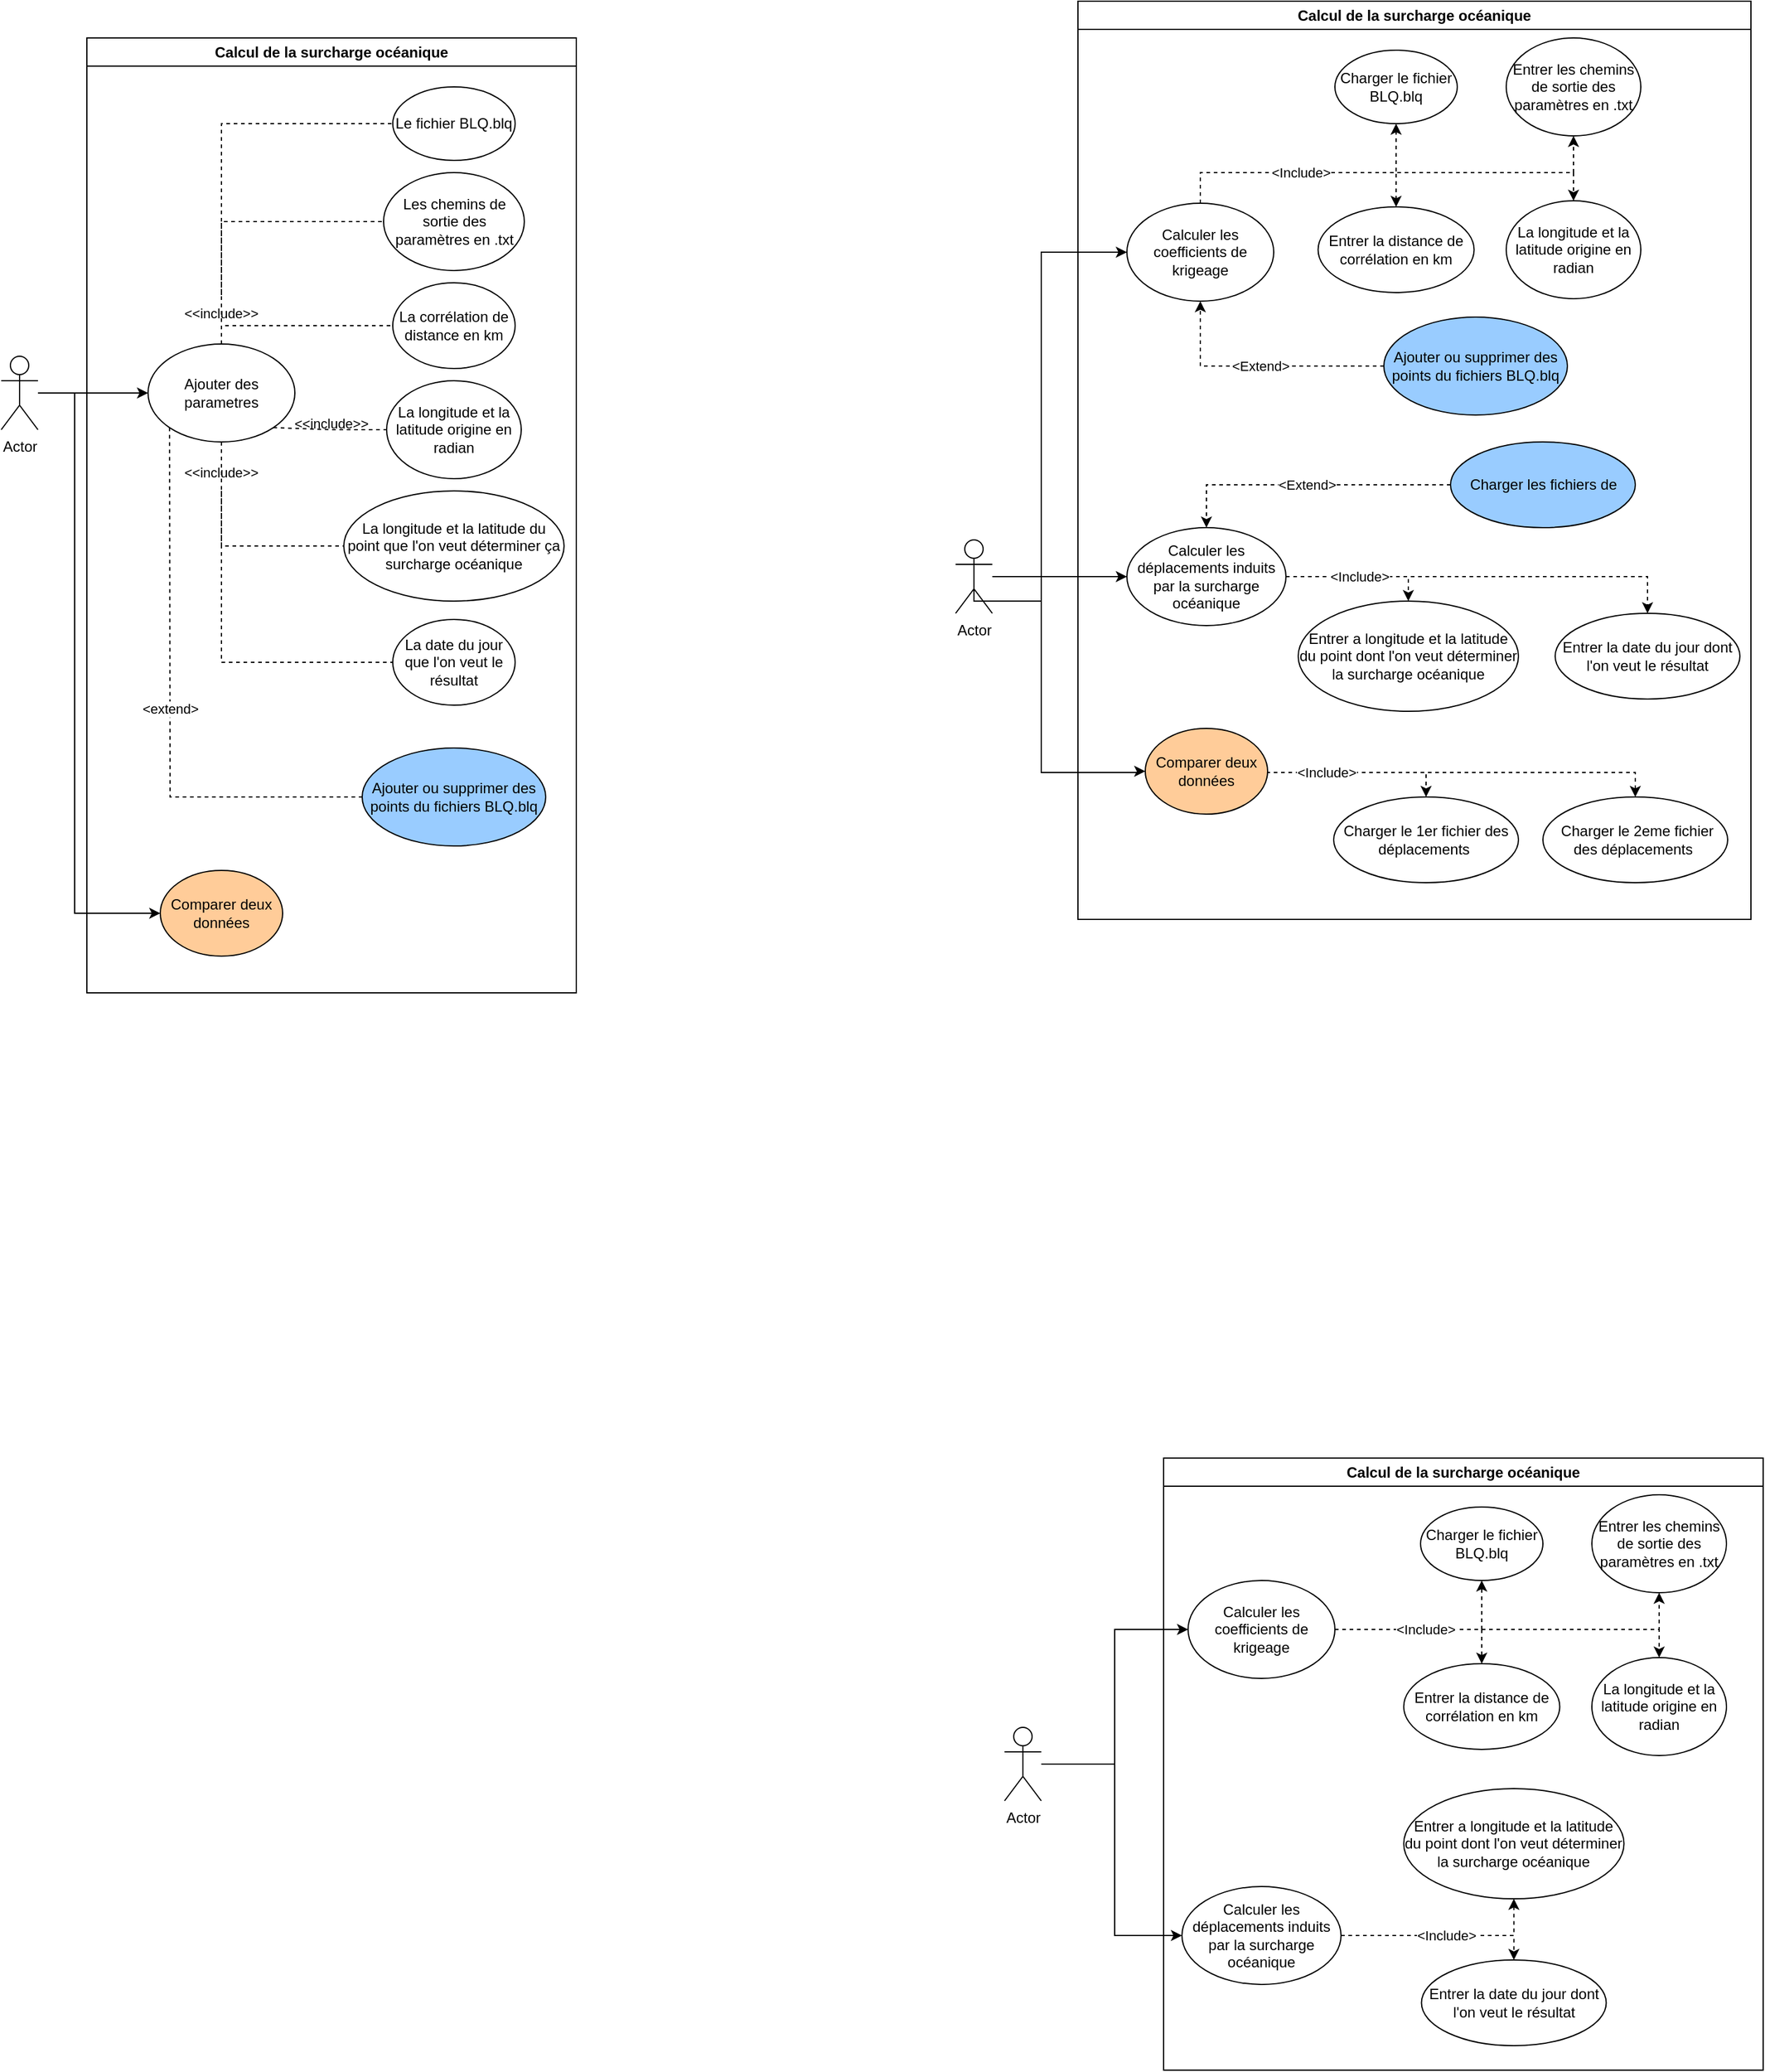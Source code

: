 <mxfile version="20.6.0" type="github">
  <diagram id="sYHyCNx4WKxojQXzPekd" name="Page-1">
    <mxGraphModel dx="1422" dy="762" grid="1" gridSize="10" guides="1" tooltips="1" connect="1" arrows="1" fold="1" page="1" pageScale="1" pageWidth="827" pageHeight="1169" math="0" shadow="0">
      <root>
        <mxCell id="0" />
        <mxCell id="1" parent="0" />
        <mxCell id="pj0DbOwcFsnZvKkg855B-3" value="Calcul de la surcharge océanique" style="swimlane;whiteSpace=wrap;html=1;fillColor=#FFFFFF;" parent="1" vertex="1">
          <mxGeometry x="130" y="40" width="400" height="780" as="geometry" />
        </mxCell>
        <mxCell id="pj0DbOwcFsnZvKkg855B-7" value="Le fichier BLQ.blq" style="ellipse;whiteSpace=wrap;html=1;" parent="pj0DbOwcFsnZvKkg855B-3" vertex="1">
          <mxGeometry x="250" y="40" width="100" height="60" as="geometry" />
        </mxCell>
        <mxCell id="pj0DbOwcFsnZvKkg855B-8" value="La corrélation de distance en km" style="ellipse;whiteSpace=wrap;html=1;" parent="pj0DbOwcFsnZvKkg855B-3" vertex="1">
          <mxGeometry x="250" y="200" width="100" height="70" as="geometry" />
        </mxCell>
        <mxCell id="pj0DbOwcFsnZvKkg855B-9" value="La longitude et la latitude origine en radian" style="ellipse;whiteSpace=wrap;html=1;" parent="pj0DbOwcFsnZvKkg855B-3" vertex="1">
          <mxGeometry x="245" y="280" width="110" height="80" as="geometry" />
        </mxCell>
        <mxCell id="pj0DbOwcFsnZvKkg855B-12" value="La date du jour que l&#39;on veut le résultat" style="ellipse;whiteSpace=wrap;html=1;" parent="pj0DbOwcFsnZvKkg855B-3" vertex="1">
          <mxGeometry x="250" y="475" width="100" height="70" as="geometry" />
        </mxCell>
        <mxCell id="pj0DbOwcFsnZvKkg855B-13" value="Comparer deux données" style="ellipse;whiteSpace=wrap;html=1;fillColor=#FFCC99;" parent="pj0DbOwcFsnZvKkg855B-3" vertex="1">
          <mxGeometry x="60" y="680" width="100" height="70" as="geometry" />
        </mxCell>
        <mxCell id="pj0DbOwcFsnZvKkg855B-10" value="Les chemins de sortie des paramètres en .txt" style="ellipse;whiteSpace=wrap;html=1;" parent="pj0DbOwcFsnZvKkg855B-3" vertex="1">
          <mxGeometry x="242.5" y="110" width="115" height="80" as="geometry" />
        </mxCell>
        <mxCell id="pj0DbOwcFsnZvKkg855B-11" value="La longitude et la latitude du point que l&#39;on veut déterminer ça surcharge océanique" style="ellipse;whiteSpace=wrap;html=1;" parent="pj0DbOwcFsnZvKkg855B-3" vertex="1">
          <mxGeometry x="210" y="370" width="180" height="90" as="geometry" />
        </mxCell>
        <mxCell id="pj0DbOwcFsnZvKkg855B-20" value="Ajouter des parametres" style="ellipse;whiteSpace=wrap;html=1;fillColor=#FFFFFF;" parent="pj0DbOwcFsnZvKkg855B-3" vertex="1">
          <mxGeometry x="50" y="250" width="120" height="80" as="geometry" />
        </mxCell>
        <mxCell id="pj0DbOwcFsnZvKkg855B-24" value="" style="endArrow=none;dashed=1;html=1;rounded=0;labelBackgroundColor=default;strokeColor=default;fontFamily=Helvetica;fontSize=11;fontColor=default;shape=connector;exitX=0.5;exitY=0;exitDx=0;exitDy=0;entryX=0;entryY=0.5;entryDx=0;entryDy=0;" parent="pj0DbOwcFsnZvKkg855B-3" source="pj0DbOwcFsnZvKkg855B-20" target="pj0DbOwcFsnZvKkg855B-10" edge="1">
          <mxGeometry width="50" height="50" relative="1" as="geometry">
            <mxPoint x="120" y="420" as="sourcePoint" />
            <mxPoint x="240" y="150" as="targetPoint" />
            <Array as="points">
              <mxPoint x="110" y="150" />
            </Array>
          </mxGeometry>
        </mxCell>
        <mxCell id="pj0DbOwcFsnZvKkg855B-30" value="" style="endArrow=none;dashed=1;html=1;rounded=0;labelBackgroundColor=default;strokeColor=default;fontFamily=Helvetica;fontSize=11;fontColor=default;shape=connector;entryX=0;entryY=0.5;entryDx=0;entryDy=0;exitX=0.5;exitY=0;exitDx=0;exitDy=0;startArrow=none;" parent="pj0DbOwcFsnZvKkg855B-3" source="pj0DbOwcFsnZvKkg855B-29" target="pj0DbOwcFsnZvKkg855B-7" edge="1">
          <mxGeometry width="50" height="50" relative="1" as="geometry">
            <mxPoint x="170" y="290" as="sourcePoint" />
            <mxPoint x="290" y="200" as="targetPoint" />
            <Array as="points">
              <mxPoint x="110" y="70" />
            </Array>
          </mxGeometry>
        </mxCell>
        <mxCell id="pj0DbOwcFsnZvKkg855B-25" value="" style="endArrow=none;dashed=1;html=1;rounded=0;labelBackgroundColor=default;strokeColor=default;fontFamily=Helvetica;fontSize=11;fontColor=default;shape=connector;entryX=0;entryY=0.5;entryDx=0;entryDy=0;exitX=0.5;exitY=0;exitDx=0;exitDy=0;" parent="pj0DbOwcFsnZvKkg855B-3" source="pj0DbOwcFsnZvKkg855B-20" target="pj0DbOwcFsnZvKkg855B-8" edge="1">
          <mxGeometry width="50" height="50" relative="1" as="geometry">
            <mxPoint x="170" y="290" as="sourcePoint" />
            <mxPoint x="250" y="160" as="targetPoint" />
            <Array as="points">
              <mxPoint x="110" y="235" />
            </Array>
          </mxGeometry>
        </mxCell>
        <mxCell id="pj0DbOwcFsnZvKkg855B-29" value="&amp;lt;&amp;lt;include&amp;gt;&amp;gt;" style="text;html=1;strokeColor=none;fillColor=none;align=center;verticalAlign=middle;whiteSpace=wrap;rounded=0;fontFamily=Helvetica;fontSize=11;fontColor=default;" parent="pj0DbOwcFsnZvKkg855B-3" vertex="1">
          <mxGeometry x="80" y="210" width="60" height="30" as="geometry" />
        </mxCell>
        <mxCell id="pj0DbOwcFsnZvKkg855B-28" value="" style="endArrow=none;dashed=1;html=1;rounded=0;labelBackgroundColor=default;strokeColor=default;fontFamily=Helvetica;fontSize=11;fontColor=default;shape=connector;entryX=0;entryY=0.5;entryDx=0;entryDy=0;exitX=0.5;exitY=1;exitDx=0;exitDy=0;" parent="pj0DbOwcFsnZvKkg855B-3" source="pj0DbOwcFsnZvKkg855B-20" target="pj0DbOwcFsnZvKkg855B-12" edge="1">
          <mxGeometry width="50" height="50" relative="1" as="geometry">
            <mxPoint x="170" y="290" as="sourcePoint" />
            <mxPoint x="280" y="190" as="targetPoint" />
            <Array as="points">
              <mxPoint x="110" y="510" />
            </Array>
          </mxGeometry>
        </mxCell>
        <mxCell id="pj0DbOwcFsnZvKkg855B-27" value="" style="endArrow=none;dashed=1;html=1;rounded=0;labelBackgroundColor=default;strokeColor=default;fontFamily=Helvetica;fontSize=11;fontColor=default;shape=connector;entryX=0;entryY=0.5;entryDx=0;entryDy=0;exitX=0.5;exitY=1;exitDx=0;exitDy=0;startArrow=none;" parent="pj0DbOwcFsnZvKkg855B-3" source="pj0DbOwcFsnZvKkg855B-32" target="pj0DbOwcFsnZvKkg855B-11" edge="1">
          <mxGeometry width="50" height="50" relative="1" as="geometry">
            <mxPoint x="170" y="290" as="sourcePoint" />
            <mxPoint x="270" y="180" as="targetPoint" />
            <Array as="points">
              <mxPoint x="110" y="415" />
            </Array>
          </mxGeometry>
        </mxCell>
        <mxCell id="pj0DbOwcFsnZvKkg855B-26" value="" style="endArrow=none;dashed=1;html=1;rounded=0;labelBackgroundColor=default;strokeColor=default;fontFamily=Helvetica;fontSize=11;fontColor=default;shape=connector;entryX=0;entryY=0.5;entryDx=0;entryDy=0;exitX=1;exitY=1;exitDx=0;exitDy=0;" parent="pj0DbOwcFsnZvKkg855B-3" source="pj0DbOwcFsnZvKkg855B-20" target="pj0DbOwcFsnZvKkg855B-9" edge="1">
          <mxGeometry width="50" height="50" relative="1" as="geometry">
            <mxPoint x="170" y="290" as="sourcePoint" />
            <mxPoint x="260" y="170" as="targetPoint" />
            <Array as="points">
              <mxPoint x="200" y="320" />
            </Array>
          </mxGeometry>
        </mxCell>
        <mxCell id="pj0DbOwcFsnZvKkg855B-32" value="&amp;lt;&amp;lt;include&amp;gt;&amp;gt;" style="text;html=1;strokeColor=none;fillColor=none;align=center;verticalAlign=middle;whiteSpace=wrap;rounded=0;fontFamily=Helvetica;fontSize=11;fontColor=default;" parent="pj0DbOwcFsnZvKkg855B-3" vertex="1">
          <mxGeometry x="80" y="340" width="60" height="30" as="geometry" />
        </mxCell>
        <mxCell id="pj0DbOwcFsnZvKkg855B-34" value="&amp;lt;&amp;lt;include&amp;gt;&amp;gt;" style="text;html=1;strokeColor=none;fillColor=none;align=center;verticalAlign=middle;whiteSpace=wrap;rounded=0;fontFamily=Helvetica;fontSize=11;fontColor=default;" parent="pj0DbOwcFsnZvKkg855B-3" vertex="1">
          <mxGeometry x="170" y="300" width="60" height="30" as="geometry" />
        </mxCell>
        <mxCell id="klOkSnwJqf_E_e4HyKWz-1" value="Ajouter ou supprimer des points du fichiers BLQ.blq" style="ellipse;whiteSpace=wrap;html=1;fillColor=#99CCFF;" parent="pj0DbOwcFsnZvKkg855B-3" vertex="1">
          <mxGeometry x="225" y="580" width="150" height="80" as="geometry" />
        </mxCell>
        <mxCell id="klOkSnwJqf_E_e4HyKWz-4" value="&amp;lt;extend&amp;gt;" style="endArrow=none;dashed=1;html=1;strokeWidth=1;rounded=0;entryX=0;entryY=0.5;entryDx=0;entryDy=0;exitX=0;exitY=1;exitDx=0;exitDy=0;" parent="pj0DbOwcFsnZvKkg855B-3" source="pj0DbOwcFsnZvKkg855B-20" target="klOkSnwJqf_E_e4HyKWz-1" edge="1">
          <mxGeometry width="50" height="50" relative="1" as="geometry">
            <mxPoint x="260" y="430" as="sourcePoint" />
            <mxPoint x="310" y="380" as="targetPoint" />
            <Array as="points">
              <mxPoint x="68" y="620" />
            </Array>
          </mxGeometry>
        </mxCell>
        <mxCell id="pj0DbOwcFsnZvKkg855B-21" style="edgeStyle=orthogonalEdgeStyle;rounded=0;orthogonalLoop=1;jettySize=auto;html=1;entryX=0;entryY=0.5;entryDx=0;entryDy=0;" parent="1" source="pj0DbOwcFsnZvKkg855B-4" target="pj0DbOwcFsnZvKkg855B-20" edge="1">
          <mxGeometry relative="1" as="geometry" />
        </mxCell>
        <mxCell id="pj0DbOwcFsnZvKkg855B-22" style="edgeStyle=orthogonalEdgeStyle;rounded=0;orthogonalLoop=1;jettySize=auto;html=1;entryX=0;entryY=0.5;entryDx=0;entryDy=0;" parent="1" source="pj0DbOwcFsnZvKkg855B-4" target="pj0DbOwcFsnZvKkg855B-13" edge="1">
          <mxGeometry relative="1" as="geometry">
            <Array as="points">
              <mxPoint x="120" y="330" />
              <mxPoint x="120" y="755" />
            </Array>
          </mxGeometry>
        </mxCell>
        <mxCell id="pj0DbOwcFsnZvKkg855B-4" value="Actor" style="shape=umlActor;verticalLabelPosition=bottom;verticalAlign=top;html=1;outlineConnect=0;" parent="1" vertex="1">
          <mxGeometry x="60" y="300" width="30" height="60" as="geometry" />
        </mxCell>
        <mxCell id="1NE5uKOzJmtaYLGtLC1y-1" value="Calcul de la surcharge océanique" style="swimlane;whiteSpace=wrap;html=1;fillColor=#FFFFFF;" vertex="1" parent="1">
          <mxGeometry x="940" y="10" width="550" height="750" as="geometry" />
        </mxCell>
        <mxCell id="1NE5uKOzJmtaYLGtLC1y-2" value="Charger le fichier BLQ.blq" style="ellipse;whiteSpace=wrap;html=1;" vertex="1" parent="1NE5uKOzJmtaYLGtLC1y-1">
          <mxGeometry x="210" y="40" width="100" height="60" as="geometry" />
        </mxCell>
        <mxCell id="1NE5uKOzJmtaYLGtLC1y-3" value="Entrer la distance de corrélation en km" style="ellipse;whiteSpace=wrap;html=1;" vertex="1" parent="1NE5uKOzJmtaYLGtLC1y-1">
          <mxGeometry x="196.25" y="168" width="127.5" height="70" as="geometry" />
        </mxCell>
        <mxCell id="1NE5uKOzJmtaYLGtLC1y-4" value="La longitude et la latitude origine en radian" style="ellipse;whiteSpace=wrap;html=1;" vertex="1" parent="1NE5uKOzJmtaYLGtLC1y-1">
          <mxGeometry x="350" y="163" width="110" height="80" as="geometry" />
        </mxCell>
        <mxCell id="1NE5uKOzJmtaYLGtLC1y-5" value="Entrer la date du jour dont l&#39;on veut le résultat" style="ellipse;whiteSpace=wrap;html=1;" vertex="1" parent="1NE5uKOzJmtaYLGtLC1y-1">
          <mxGeometry x="390" y="500" width="151" height="70" as="geometry" />
        </mxCell>
        <mxCell id="1NE5uKOzJmtaYLGtLC1y-51" style="edgeStyle=orthogonalEdgeStyle;rounded=0;orthogonalLoop=1;jettySize=auto;html=1;exitX=1;exitY=0.5;exitDx=0;exitDy=0;entryX=0.5;entryY=0;entryDx=0;entryDy=0;dashed=1;" edge="1" parent="1NE5uKOzJmtaYLGtLC1y-1" source="1NE5uKOzJmtaYLGtLC1y-6" target="1NE5uKOzJmtaYLGtLC1y-48">
          <mxGeometry relative="1" as="geometry">
            <Array as="points">
              <mxPoint x="155" y="630" />
              <mxPoint x="456" y="630" />
            </Array>
          </mxGeometry>
        </mxCell>
        <mxCell id="1NE5uKOzJmtaYLGtLC1y-52" value="&amp;lt;Include&amp;gt;" style="edgeStyle=orthogonalEdgeStyle;rounded=0;orthogonalLoop=1;jettySize=auto;html=1;exitX=1;exitY=0.5;exitDx=0;exitDy=0;entryX=0.5;entryY=0;entryDx=0;entryDy=0;dashed=1;" edge="1" parent="1NE5uKOzJmtaYLGtLC1y-1" source="1NE5uKOzJmtaYLGtLC1y-6" target="1NE5uKOzJmtaYLGtLC1y-47">
          <mxGeometry x="-0.35" relative="1" as="geometry">
            <Array as="points">
              <mxPoint x="155" y="630" />
              <mxPoint x="285" y="630" />
            </Array>
            <mxPoint as="offset" />
          </mxGeometry>
        </mxCell>
        <mxCell id="1NE5uKOzJmtaYLGtLC1y-6" value="Comparer deux données" style="ellipse;whiteSpace=wrap;html=1;fillColor=#FFCC99;" vertex="1" parent="1NE5uKOzJmtaYLGtLC1y-1">
          <mxGeometry x="55" y="594" width="100" height="70" as="geometry" />
        </mxCell>
        <mxCell id="1NE5uKOzJmtaYLGtLC1y-7" value="Entrer les chemins de sortie des paramètres en .txt" style="ellipse;whiteSpace=wrap;html=1;" vertex="1" parent="1NE5uKOzJmtaYLGtLC1y-1">
          <mxGeometry x="350" y="30" width="110" height="80" as="geometry" />
        </mxCell>
        <mxCell id="1NE5uKOzJmtaYLGtLC1y-8" value="Entrer a longitude et la latitude du point dont l&#39;on veut déterminer la surcharge océanique" style="ellipse;whiteSpace=wrap;html=1;" vertex="1" parent="1NE5uKOzJmtaYLGtLC1y-1">
          <mxGeometry x="180" y="490" width="180" height="90" as="geometry" />
        </mxCell>
        <mxCell id="1NE5uKOzJmtaYLGtLC1y-32" style="edgeStyle=orthogonalEdgeStyle;rounded=0;orthogonalLoop=1;jettySize=auto;html=1;exitX=0.5;exitY=0;exitDx=0;exitDy=0;dashed=1;" edge="1" parent="1NE5uKOzJmtaYLGtLC1y-1" source="1NE5uKOzJmtaYLGtLC1y-9" target="1NE5uKOzJmtaYLGtLC1y-7">
          <mxGeometry relative="1" as="geometry">
            <Array as="points">
              <mxPoint x="100" y="140" />
              <mxPoint x="405" y="140" />
            </Array>
          </mxGeometry>
        </mxCell>
        <mxCell id="1NE5uKOzJmtaYLGtLC1y-33" style="edgeStyle=orthogonalEdgeStyle;rounded=0;orthogonalLoop=1;jettySize=auto;html=1;exitX=0.5;exitY=0;exitDx=0;exitDy=0;entryX=0.5;entryY=0;entryDx=0;entryDy=0;dashed=1;" edge="1" parent="1NE5uKOzJmtaYLGtLC1y-1" source="1NE5uKOzJmtaYLGtLC1y-9" target="1NE5uKOzJmtaYLGtLC1y-4">
          <mxGeometry relative="1" as="geometry">
            <Array as="points">
              <mxPoint x="100" y="140" />
              <mxPoint x="405" y="140" />
            </Array>
          </mxGeometry>
        </mxCell>
        <mxCell id="1NE5uKOzJmtaYLGtLC1y-34" style="edgeStyle=orthogonalEdgeStyle;rounded=0;orthogonalLoop=1;jettySize=auto;html=1;exitX=0.5;exitY=0;exitDx=0;exitDy=0;entryX=0.5;entryY=1;entryDx=0;entryDy=0;dashed=1;" edge="1" parent="1NE5uKOzJmtaYLGtLC1y-1" source="1NE5uKOzJmtaYLGtLC1y-9" target="1NE5uKOzJmtaYLGtLC1y-2">
          <mxGeometry relative="1" as="geometry">
            <Array as="points">
              <mxPoint x="100" y="140" />
              <mxPoint x="260" y="140" />
            </Array>
          </mxGeometry>
        </mxCell>
        <mxCell id="1NE5uKOzJmtaYLGtLC1y-35" value="&amp;lt;Include&amp;gt;" style="edgeStyle=orthogonalEdgeStyle;rounded=0;orthogonalLoop=1;jettySize=auto;html=1;exitX=0.5;exitY=0;exitDx=0;exitDy=0;entryX=0.5;entryY=0;entryDx=0;entryDy=0;dashed=1;" edge="1" parent="1NE5uKOzJmtaYLGtLC1y-1" source="1NE5uKOzJmtaYLGtLC1y-9" target="1NE5uKOzJmtaYLGtLC1y-3">
          <mxGeometry relative="1" as="geometry">
            <Array as="points">
              <mxPoint x="100" y="140" />
              <mxPoint x="260" y="140" />
            </Array>
          </mxGeometry>
        </mxCell>
        <mxCell id="1NE5uKOzJmtaYLGtLC1y-9" value="Calculer les coefficients de krigeage" style="ellipse;whiteSpace=wrap;html=1;fillColor=#FFFFFF;" vertex="1" parent="1NE5uKOzJmtaYLGtLC1y-1">
          <mxGeometry x="40" y="165" width="120" height="80" as="geometry" />
        </mxCell>
        <mxCell id="1NE5uKOzJmtaYLGtLC1y-36" value="&amp;lt;Extend&amp;gt;" style="edgeStyle=orthogonalEdgeStyle;rounded=0;orthogonalLoop=1;jettySize=auto;html=1;exitX=0;exitY=0.5;exitDx=0;exitDy=0;entryX=0.5;entryY=1;entryDx=0;entryDy=0;dashed=1;" edge="1" parent="1NE5uKOzJmtaYLGtLC1y-1" source="1NE5uKOzJmtaYLGtLC1y-19" target="1NE5uKOzJmtaYLGtLC1y-9">
          <mxGeometry relative="1" as="geometry" />
        </mxCell>
        <mxCell id="1NE5uKOzJmtaYLGtLC1y-19" value="Ajouter ou supprimer des points du fichiers BLQ.blq" style="ellipse;whiteSpace=wrap;html=1;fillColor=#99CCFF;" vertex="1" parent="1NE5uKOzJmtaYLGtLC1y-1">
          <mxGeometry x="250" y="258" width="150" height="80" as="geometry" />
        </mxCell>
        <mxCell id="1NE5uKOzJmtaYLGtLC1y-85" style="edgeStyle=orthogonalEdgeStyle;rounded=0;orthogonalLoop=1;jettySize=auto;html=1;exitX=1;exitY=0.5;exitDx=0;exitDy=0;entryX=0.5;entryY=0;entryDx=0;entryDy=0;dashed=1;" edge="1" parent="1NE5uKOzJmtaYLGtLC1y-1" source="1NE5uKOzJmtaYLGtLC1y-28" target="1NE5uKOzJmtaYLGtLC1y-5">
          <mxGeometry relative="1" as="geometry" />
        </mxCell>
        <mxCell id="1NE5uKOzJmtaYLGtLC1y-88" value="&amp;lt;Include&amp;gt;" style="edgeStyle=orthogonalEdgeStyle;rounded=0;orthogonalLoop=1;jettySize=auto;html=1;exitX=1;exitY=0.5;exitDx=0;exitDy=0;entryX=0.5;entryY=0;entryDx=0;entryDy=0;dashed=1;" edge="1" parent="1NE5uKOzJmtaYLGtLC1y-1" source="1NE5uKOzJmtaYLGtLC1y-28" target="1NE5uKOzJmtaYLGtLC1y-8">
          <mxGeometry relative="1" as="geometry" />
        </mxCell>
        <mxCell id="1NE5uKOzJmtaYLGtLC1y-28" value="Calculer les déplacements induits par la surcharge océanique" style="ellipse;whiteSpace=wrap;html=1;fillColor=#FFFFFF;" vertex="1" parent="1NE5uKOzJmtaYLGtLC1y-1">
          <mxGeometry x="40" y="430" width="130" height="80" as="geometry" />
        </mxCell>
        <mxCell id="1NE5uKOzJmtaYLGtLC1y-84" value="&amp;lt;Extend&amp;gt;" style="edgeStyle=orthogonalEdgeStyle;rounded=0;orthogonalLoop=1;jettySize=auto;html=1;exitX=0;exitY=0.5;exitDx=0;exitDy=0;entryX=0.5;entryY=0;entryDx=0;entryDy=0;dashed=1;" edge="1" parent="1NE5uKOzJmtaYLGtLC1y-1" source="1NE5uKOzJmtaYLGtLC1y-39" target="1NE5uKOzJmtaYLGtLC1y-28">
          <mxGeometry relative="1" as="geometry" />
        </mxCell>
        <mxCell id="1NE5uKOzJmtaYLGtLC1y-39" value="Charger les fichiers de" style="ellipse;whiteSpace=wrap;html=1;fillColor=#99CCFF;strokeColor=#000000;" vertex="1" parent="1NE5uKOzJmtaYLGtLC1y-1">
          <mxGeometry x="304.5" y="360" width="151" height="70" as="geometry" />
        </mxCell>
        <mxCell id="1NE5uKOzJmtaYLGtLC1y-47" value="Charger le 1er fichier des déplacements&amp;nbsp;" style="ellipse;whiteSpace=wrap;html=1;" vertex="1" parent="1NE5uKOzJmtaYLGtLC1y-1">
          <mxGeometry x="209" y="650" width="151" height="70" as="geometry" />
        </mxCell>
        <mxCell id="1NE5uKOzJmtaYLGtLC1y-48" value="&amp;nbsp;Charger le 2eme fichier des déplacements&amp;nbsp;" style="ellipse;whiteSpace=wrap;html=1;" vertex="1" parent="1NE5uKOzJmtaYLGtLC1y-1">
          <mxGeometry x="380" y="650" width="151" height="70" as="geometry" />
        </mxCell>
        <mxCell id="1NE5uKOzJmtaYLGtLC1y-21" style="edgeStyle=orthogonalEdgeStyle;rounded=0;orthogonalLoop=1;jettySize=auto;html=1;entryX=0;entryY=0.5;entryDx=0;entryDy=0;" edge="1" parent="1" source="1NE5uKOzJmtaYLGtLC1y-23" target="1NE5uKOzJmtaYLGtLC1y-9">
          <mxGeometry relative="1" as="geometry">
            <Array as="points">
              <mxPoint x="910" y="500" />
              <mxPoint x="910" y="215" />
            </Array>
          </mxGeometry>
        </mxCell>
        <mxCell id="1NE5uKOzJmtaYLGtLC1y-30" style="edgeStyle=orthogonalEdgeStyle;rounded=0;orthogonalLoop=1;jettySize=auto;html=1;entryX=0;entryY=0.5;entryDx=0;entryDy=0;" edge="1" parent="1" source="1NE5uKOzJmtaYLGtLC1y-23" target="1NE5uKOzJmtaYLGtLC1y-28">
          <mxGeometry relative="1" as="geometry" />
        </mxCell>
        <mxCell id="1NE5uKOzJmtaYLGtLC1y-49" style="edgeStyle=orthogonalEdgeStyle;rounded=0;orthogonalLoop=1;jettySize=auto;html=1;exitX=0.5;exitY=0.5;exitDx=0;exitDy=0;exitPerimeter=0;entryX=0;entryY=0.5;entryDx=0;entryDy=0;" edge="1" parent="1" source="1NE5uKOzJmtaYLGtLC1y-23" target="1NE5uKOzJmtaYLGtLC1y-6">
          <mxGeometry relative="1" as="geometry">
            <Array as="points">
              <mxPoint x="855" y="500" />
              <mxPoint x="910" y="500" />
              <mxPoint x="910" y="640" />
              <mxPoint x="990" y="640" />
              <mxPoint x="990" y="639" />
            </Array>
          </mxGeometry>
        </mxCell>
        <mxCell id="1NE5uKOzJmtaYLGtLC1y-23" value="Actor" style="shape=umlActor;verticalLabelPosition=bottom;verticalAlign=top;html=1;outlineConnect=0;" vertex="1" parent="1">
          <mxGeometry x="840" y="450" width="30" height="60" as="geometry" />
        </mxCell>
        <mxCell id="1NE5uKOzJmtaYLGtLC1y-53" value="Calcul de la surcharge océanique" style="swimlane;whiteSpace=wrap;html=1;fillColor=#FFFFFF;" vertex="1" parent="1">
          <mxGeometry x="1010" y="1200" width="490" height="500" as="geometry" />
        </mxCell>
        <mxCell id="1NE5uKOzJmtaYLGtLC1y-54" value="Charger le fichier BLQ.blq" style="ellipse;whiteSpace=wrap;html=1;" vertex="1" parent="1NE5uKOzJmtaYLGtLC1y-53">
          <mxGeometry x="210" y="40" width="100" height="60" as="geometry" />
        </mxCell>
        <mxCell id="1NE5uKOzJmtaYLGtLC1y-55" value="Entrer la distance de corrélation en km" style="ellipse;whiteSpace=wrap;html=1;" vertex="1" parent="1NE5uKOzJmtaYLGtLC1y-53">
          <mxGeometry x="196.25" y="168" width="127.5" height="70" as="geometry" />
        </mxCell>
        <mxCell id="1NE5uKOzJmtaYLGtLC1y-56" value="La longitude et la latitude origine en radian" style="ellipse;whiteSpace=wrap;html=1;" vertex="1" parent="1NE5uKOzJmtaYLGtLC1y-53">
          <mxGeometry x="350" y="163" width="110" height="80" as="geometry" />
        </mxCell>
        <mxCell id="1NE5uKOzJmtaYLGtLC1y-57" value="Entrer la date du jour dont l&#39;on veut le résultat" style="ellipse;whiteSpace=wrap;html=1;" vertex="1" parent="1NE5uKOzJmtaYLGtLC1y-53">
          <mxGeometry x="210.75" y="410" width="151" height="70" as="geometry" />
        </mxCell>
        <mxCell id="1NE5uKOzJmtaYLGtLC1y-61" value="Entrer les chemins de sortie des paramètres en .txt" style="ellipse;whiteSpace=wrap;html=1;" vertex="1" parent="1NE5uKOzJmtaYLGtLC1y-53">
          <mxGeometry x="350" y="30" width="110" height="80" as="geometry" />
        </mxCell>
        <mxCell id="1NE5uKOzJmtaYLGtLC1y-62" value="Entrer a longitude et la latitude du point dont l&#39;on veut déterminer la surcharge océanique" style="ellipse;whiteSpace=wrap;html=1;" vertex="1" parent="1NE5uKOzJmtaYLGtLC1y-53">
          <mxGeometry x="196.25" y="270" width="180" height="90" as="geometry" />
        </mxCell>
        <mxCell id="1NE5uKOzJmtaYLGtLC1y-63" style="edgeStyle=orthogonalEdgeStyle;rounded=0;orthogonalLoop=1;jettySize=auto;html=1;exitX=1;exitY=0.5;exitDx=0;exitDy=0;dashed=1;" edge="1" parent="1NE5uKOzJmtaYLGtLC1y-53" source="1NE5uKOzJmtaYLGtLC1y-67" target="1NE5uKOzJmtaYLGtLC1y-61">
          <mxGeometry relative="1" as="geometry">
            <Array as="points">
              <mxPoint x="405" y="140" />
            </Array>
          </mxGeometry>
        </mxCell>
        <mxCell id="1NE5uKOzJmtaYLGtLC1y-64" style="edgeStyle=orthogonalEdgeStyle;rounded=0;orthogonalLoop=1;jettySize=auto;html=1;exitX=1;exitY=0.5;exitDx=0;exitDy=0;entryX=0.5;entryY=0;entryDx=0;entryDy=0;dashed=1;" edge="1" parent="1NE5uKOzJmtaYLGtLC1y-53" source="1NE5uKOzJmtaYLGtLC1y-67" target="1NE5uKOzJmtaYLGtLC1y-56">
          <mxGeometry relative="1" as="geometry">
            <Array as="points">
              <mxPoint x="405" y="140" />
            </Array>
          </mxGeometry>
        </mxCell>
        <mxCell id="1NE5uKOzJmtaYLGtLC1y-65" style="edgeStyle=orthogonalEdgeStyle;rounded=0;orthogonalLoop=1;jettySize=auto;html=1;exitX=1;exitY=0.5;exitDx=0;exitDy=0;entryX=0.5;entryY=1;entryDx=0;entryDy=0;dashed=1;" edge="1" parent="1NE5uKOzJmtaYLGtLC1y-53" source="1NE5uKOzJmtaYLGtLC1y-67" target="1NE5uKOzJmtaYLGtLC1y-54">
          <mxGeometry relative="1" as="geometry">
            <Array as="points">
              <mxPoint x="260" y="140" />
            </Array>
          </mxGeometry>
        </mxCell>
        <mxCell id="1NE5uKOzJmtaYLGtLC1y-66" value="&amp;lt;Include&amp;gt;" style="edgeStyle=orthogonalEdgeStyle;rounded=0;orthogonalLoop=1;jettySize=auto;html=1;exitX=1;exitY=0.5;exitDx=0;exitDy=0;entryX=0.5;entryY=0;entryDx=0;entryDy=0;dashed=1;" edge="1" parent="1NE5uKOzJmtaYLGtLC1y-53" source="1NE5uKOzJmtaYLGtLC1y-67" target="1NE5uKOzJmtaYLGtLC1y-55">
          <mxGeometry relative="1" as="geometry">
            <Array as="points">
              <mxPoint x="150" y="140" />
              <mxPoint x="260" y="140" />
            </Array>
          </mxGeometry>
        </mxCell>
        <mxCell id="1NE5uKOzJmtaYLGtLC1y-67" value="Calculer les coefficients de krigeage" style="ellipse;whiteSpace=wrap;html=1;fillColor=#FFFFFF;" vertex="1" parent="1NE5uKOzJmtaYLGtLC1y-53">
          <mxGeometry x="20" y="100" width="120" height="80" as="geometry" />
        </mxCell>
        <mxCell id="1NE5uKOzJmtaYLGtLC1y-72" style="edgeStyle=orthogonalEdgeStyle;rounded=0;orthogonalLoop=1;jettySize=auto;html=1;exitX=1;exitY=0.5;exitDx=0;exitDy=0;entryX=0.5;entryY=0;entryDx=0;entryDy=0;dashed=1;" edge="1" parent="1NE5uKOzJmtaYLGtLC1y-53" source="1NE5uKOzJmtaYLGtLC1y-74" target="1NE5uKOzJmtaYLGtLC1y-57">
          <mxGeometry relative="1" as="geometry">
            <Array as="points">
              <mxPoint x="286" y="390" />
            </Array>
          </mxGeometry>
        </mxCell>
        <mxCell id="1NE5uKOzJmtaYLGtLC1y-73" value="&amp;lt;Include&amp;gt;" style="edgeStyle=orthogonalEdgeStyle;rounded=0;orthogonalLoop=1;jettySize=auto;html=1;exitX=1;exitY=0.5;exitDx=0;exitDy=0;entryX=0.5;entryY=1;entryDx=0;entryDy=0;dashed=1;" edge="1" parent="1NE5uKOzJmtaYLGtLC1y-53" source="1NE5uKOzJmtaYLGtLC1y-74" target="1NE5uKOzJmtaYLGtLC1y-62">
          <mxGeometry relative="1" as="geometry" />
        </mxCell>
        <mxCell id="1NE5uKOzJmtaYLGtLC1y-74" value="Calculer les déplacements induits par la surcharge océanique" style="ellipse;whiteSpace=wrap;html=1;fillColor=#FFFFFF;" vertex="1" parent="1NE5uKOzJmtaYLGtLC1y-53">
          <mxGeometry x="15" y="350" width="130" height="80" as="geometry" />
        </mxCell>
        <mxCell id="1NE5uKOzJmtaYLGtLC1y-78" style="edgeStyle=orthogonalEdgeStyle;rounded=0;orthogonalLoop=1;jettySize=auto;html=1;entryX=0;entryY=0.5;entryDx=0;entryDy=0;" edge="1" parent="1" source="1NE5uKOzJmtaYLGtLC1y-81" target="1NE5uKOzJmtaYLGtLC1y-67">
          <mxGeometry relative="1" as="geometry">
            <Array as="points">
              <mxPoint x="970" y="1450" />
              <mxPoint x="970" y="1340" />
            </Array>
          </mxGeometry>
        </mxCell>
        <mxCell id="1NE5uKOzJmtaYLGtLC1y-79" style="edgeStyle=orthogonalEdgeStyle;rounded=0;orthogonalLoop=1;jettySize=auto;html=1;entryX=0;entryY=0.5;entryDx=0;entryDy=0;" edge="1" parent="1" source="1NE5uKOzJmtaYLGtLC1y-81" target="1NE5uKOzJmtaYLGtLC1y-74">
          <mxGeometry relative="1" as="geometry">
            <Array as="points">
              <mxPoint x="970" y="1450" />
              <mxPoint x="970" y="1590" />
            </Array>
          </mxGeometry>
        </mxCell>
        <mxCell id="1NE5uKOzJmtaYLGtLC1y-81" value="Actor" style="shape=umlActor;verticalLabelPosition=bottom;verticalAlign=top;html=1;outlineConnect=0;" vertex="1" parent="1">
          <mxGeometry x="880" y="1420" width="30" height="60" as="geometry" />
        </mxCell>
      </root>
    </mxGraphModel>
  </diagram>
</mxfile>
